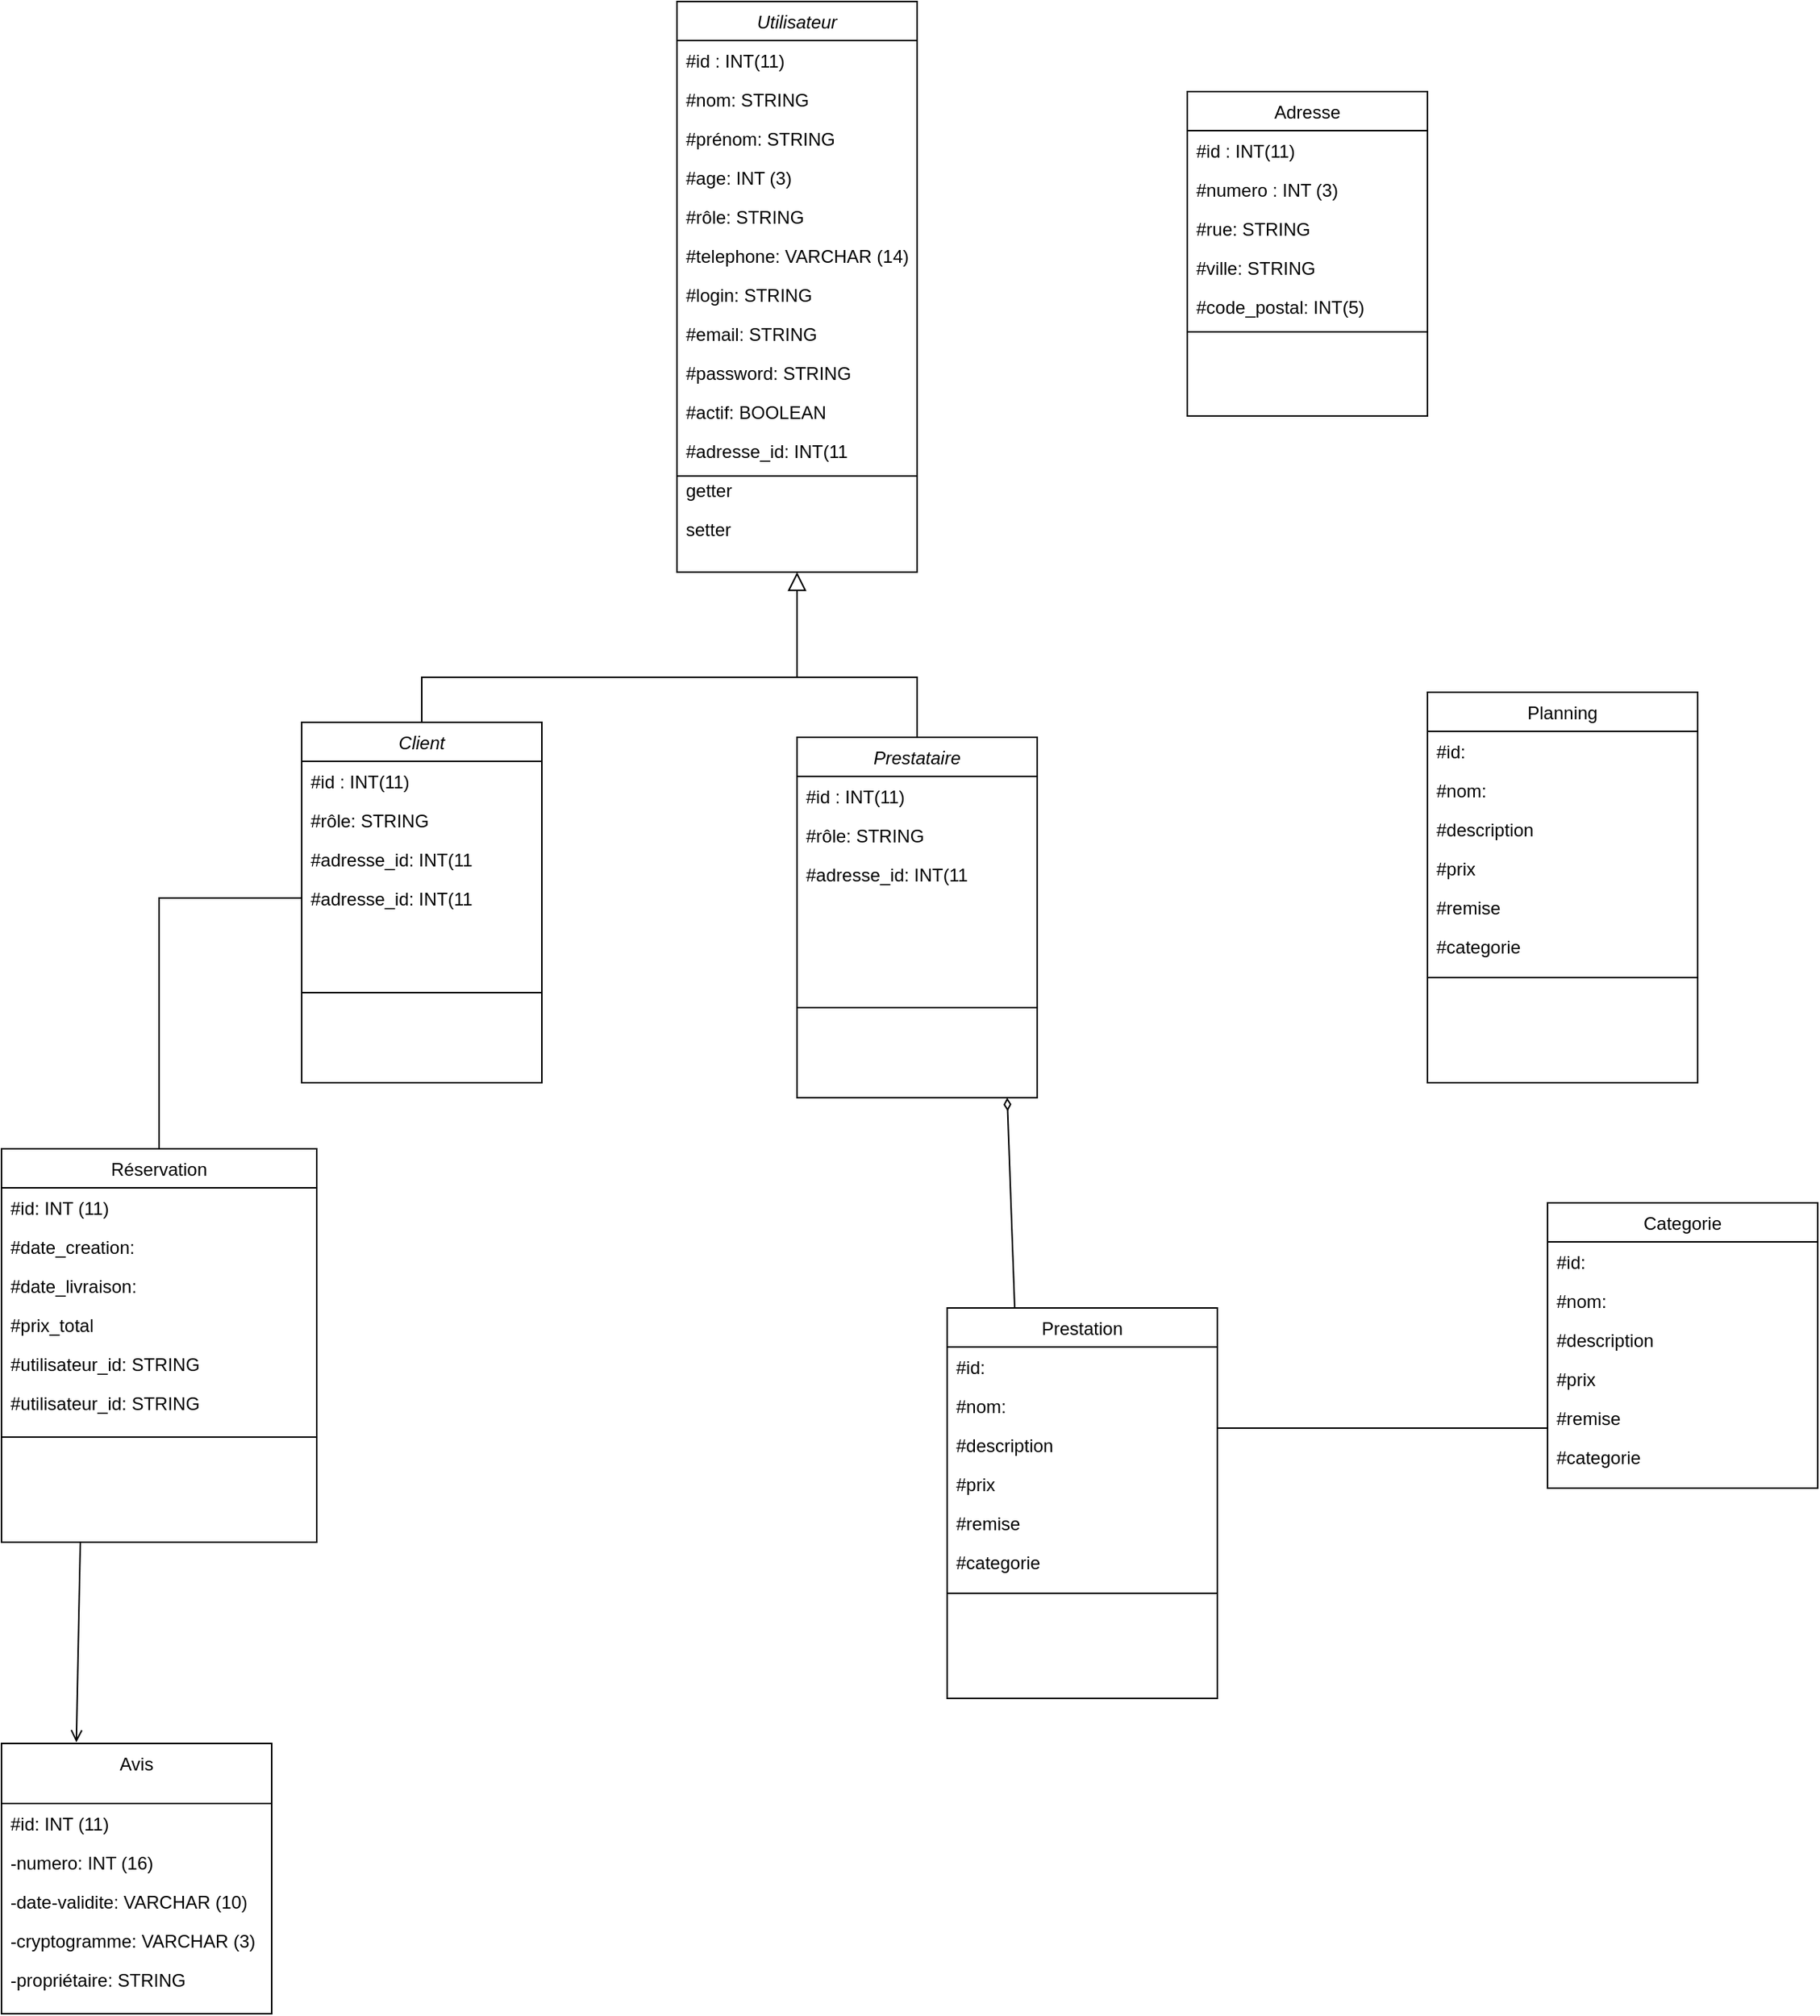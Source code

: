 <mxfile version="26.0.9">
  <diagram id="C5RBs43oDa-KdzZeNtuy" name="Page-1">
    <mxGraphModel dx="2153" dy="2835" grid="1" gridSize="10" guides="1" tooltips="1" connect="1" arrows="1" fold="1" page="1" pageScale="1" pageWidth="827" pageHeight="1169" math="0" shadow="0">
      <root>
        <mxCell id="WIyWlLk6GJQsqaUBKTNV-0" />
        <mxCell id="WIyWlLk6GJQsqaUBKTNV-1" parent="WIyWlLk6GJQsqaUBKTNV-0" />
        <mxCell id="zkfFHV4jXpPFQw0GAbJ--0" value="Utilisateur" style="swimlane;fontStyle=2;align=center;verticalAlign=top;childLayout=stackLayout;horizontal=1;startSize=26;horizontalStack=0;resizeParent=1;resizeLast=0;collapsible=1;marginBottom=0;rounded=0;shadow=0;strokeWidth=1;" parent="WIyWlLk6GJQsqaUBKTNV-1" vertex="1">
          <mxGeometry x="390" y="-1150" width="160" height="380" as="geometry">
            <mxRectangle x="230" y="140" width="160" height="26" as="alternateBounds" />
          </mxGeometry>
        </mxCell>
        <mxCell id="zkfFHV4jXpPFQw0GAbJ--1" value="#id : INT(11)" style="text;align=left;verticalAlign=top;spacingLeft=4;spacingRight=4;overflow=hidden;rotatable=0;points=[[0,0.5],[1,0.5]];portConstraint=eastwest;" parent="zkfFHV4jXpPFQw0GAbJ--0" vertex="1">
          <mxGeometry y="26" width="160" height="26" as="geometry" />
        </mxCell>
        <mxCell id="zkfFHV4jXpPFQw0GAbJ--2" value="#nom: STRING" style="text;align=left;verticalAlign=top;spacingLeft=4;spacingRight=4;overflow=hidden;rotatable=0;points=[[0,0.5],[1,0.5]];portConstraint=eastwest;rounded=0;shadow=0;html=0;" parent="zkfFHV4jXpPFQw0GAbJ--0" vertex="1">
          <mxGeometry y="52" width="160" height="26" as="geometry" />
        </mxCell>
        <mxCell id="zkfFHV4jXpPFQw0GAbJ--3" value="#prénom: STRING" style="text;align=left;verticalAlign=top;spacingLeft=4;spacingRight=4;overflow=hidden;rotatable=0;points=[[0,0.5],[1,0.5]];portConstraint=eastwest;rounded=0;shadow=0;html=0;" parent="zkfFHV4jXpPFQw0GAbJ--0" vertex="1">
          <mxGeometry y="78" width="160" height="26" as="geometry" />
        </mxCell>
        <mxCell id="09x6wX240GTnIhkP-kPZ-13" value="#age: INT (3)" style="text;align=left;verticalAlign=top;spacingLeft=4;spacingRight=4;overflow=hidden;rotatable=0;points=[[0,0.5],[1,0.5]];portConstraint=eastwest;rounded=0;shadow=0;html=0;" parent="zkfFHV4jXpPFQw0GAbJ--0" vertex="1">
          <mxGeometry y="104" width="160" height="26" as="geometry" />
        </mxCell>
        <mxCell id="09x6wX240GTnIhkP-kPZ-14" value="#rôle: STRING" style="text;align=left;verticalAlign=top;spacingLeft=4;spacingRight=4;overflow=hidden;rotatable=0;points=[[0,0.5],[1,0.5]];portConstraint=eastwest;rounded=0;shadow=0;html=0;" parent="zkfFHV4jXpPFQw0GAbJ--0" vertex="1">
          <mxGeometry y="130" width="160" height="26" as="geometry" />
        </mxCell>
        <mxCell id="09x6wX240GTnIhkP-kPZ-21" value="#telephone: VARCHAR (14)" style="text;align=left;verticalAlign=top;spacingLeft=4;spacingRight=4;overflow=hidden;rotatable=0;points=[[0,0.5],[1,0.5]];portConstraint=eastwest;rounded=0;shadow=0;html=0;" parent="zkfFHV4jXpPFQw0GAbJ--0" vertex="1">
          <mxGeometry y="156" width="160" height="26" as="geometry" />
        </mxCell>
        <mxCell id="09x6wX240GTnIhkP-kPZ-29" value="#login: STRING" style="text;align=left;verticalAlign=top;spacingLeft=4;spacingRight=4;overflow=hidden;rotatable=0;points=[[0,0.5],[1,0.5]];portConstraint=eastwest;rounded=0;shadow=0;html=0;" parent="zkfFHV4jXpPFQw0GAbJ--0" vertex="1">
          <mxGeometry y="182" width="160" height="26" as="geometry" />
        </mxCell>
        <mxCell id="09x6wX240GTnIhkP-kPZ-38" value="#email: STRING" style="text;align=left;verticalAlign=top;spacingLeft=4;spacingRight=4;overflow=hidden;rotatable=0;points=[[0,0.5],[1,0.5]];portConstraint=eastwest;rounded=0;shadow=0;html=0;" parent="zkfFHV4jXpPFQw0GAbJ--0" vertex="1">
          <mxGeometry y="208" width="160" height="26" as="geometry" />
        </mxCell>
        <mxCell id="09x6wX240GTnIhkP-kPZ-39" value="#password: STRING" style="text;align=left;verticalAlign=top;spacingLeft=4;spacingRight=4;overflow=hidden;rotatable=0;points=[[0,0.5],[1,0.5]];portConstraint=eastwest;rounded=0;shadow=0;html=0;" parent="zkfFHV4jXpPFQw0GAbJ--0" vertex="1">
          <mxGeometry y="234" width="160" height="26" as="geometry" />
        </mxCell>
        <mxCell id="09x6wX240GTnIhkP-kPZ-40" value="#actif: BOOLEAN" style="text;align=left;verticalAlign=top;spacingLeft=4;spacingRight=4;overflow=hidden;rotatable=0;points=[[0,0.5],[1,0.5]];portConstraint=eastwest;rounded=0;shadow=0;html=0;" parent="zkfFHV4jXpPFQw0GAbJ--0" vertex="1">
          <mxGeometry y="260" width="160" height="26" as="geometry" />
        </mxCell>
        <mxCell id="09x6wX240GTnIhkP-kPZ-41" value="#adresse_id: INT(11" style="text;align=left;verticalAlign=top;spacingLeft=4;spacingRight=4;overflow=hidden;rotatable=0;points=[[0,0.5],[1,0.5]];portConstraint=eastwest;rounded=0;shadow=0;html=0;" parent="zkfFHV4jXpPFQw0GAbJ--0" vertex="1">
          <mxGeometry y="286" width="160" height="26" as="geometry" />
        </mxCell>
        <mxCell id="09x6wX240GTnIhkP-kPZ-43" value="" style="endArrow=none;html=1;rounded=0;" parent="zkfFHV4jXpPFQw0GAbJ--0" edge="1">
          <mxGeometry width="50" height="50" relative="1" as="geometry">
            <mxPoint y="316" as="sourcePoint" />
            <mxPoint x="160" y="316" as="targetPoint" />
          </mxGeometry>
        </mxCell>
        <mxCell id="_Zfm9jwLy4W1q9WHlCT8-5" value="getter" style="text;align=left;verticalAlign=top;spacingLeft=4;spacingRight=4;overflow=hidden;rotatable=0;points=[[0,0.5],[1,0.5]];portConstraint=eastwest;rounded=0;shadow=0;html=0;" parent="zkfFHV4jXpPFQw0GAbJ--0" vertex="1">
          <mxGeometry y="312" width="160" height="26" as="geometry" />
        </mxCell>
        <mxCell id="_Zfm9jwLy4W1q9WHlCT8-20" value="setter" style="text;align=left;verticalAlign=top;spacingLeft=4;spacingRight=4;overflow=hidden;rotatable=0;points=[[0,0.5],[1,0.5]];portConstraint=eastwest;rounded=0;shadow=0;html=0;" parent="zkfFHV4jXpPFQw0GAbJ--0" vertex="1">
          <mxGeometry y="338" width="160" height="26" as="geometry" />
        </mxCell>
        <mxCell id="zkfFHV4jXpPFQw0GAbJ--6" value="Réservation" style="swimlane;fontStyle=0;align=center;verticalAlign=top;childLayout=stackLayout;horizontal=1;startSize=26;horizontalStack=0;resizeParent=1;resizeLast=0;collapsible=1;marginBottom=0;rounded=0;shadow=0;strokeWidth=1;" parent="WIyWlLk6GJQsqaUBKTNV-1" vertex="1">
          <mxGeometry x="-60" y="-386" width="210" height="262" as="geometry">
            <mxRectangle x="120" y="570" width="160" height="26" as="alternateBounds" />
          </mxGeometry>
        </mxCell>
        <mxCell id="zkfFHV4jXpPFQw0GAbJ--7" value="#id: INT (11)" style="text;align=left;verticalAlign=top;spacingLeft=4;spacingRight=4;overflow=hidden;rotatable=0;points=[[0,0.5],[1,0.5]];portConstraint=eastwest;" parent="zkfFHV4jXpPFQw0GAbJ--6" vertex="1">
          <mxGeometry y="26" width="210" height="26" as="geometry" />
        </mxCell>
        <mxCell id="zkfFHV4jXpPFQw0GAbJ--8" value="#date_creation: " style="text;align=left;verticalAlign=top;spacingLeft=4;spacingRight=4;overflow=hidden;rotatable=0;points=[[0,0.5],[1,0.5]];portConstraint=eastwest;rounded=0;shadow=0;html=0;" parent="zkfFHV4jXpPFQw0GAbJ--6" vertex="1">
          <mxGeometry y="52" width="210" height="26" as="geometry" />
        </mxCell>
        <mxCell id="09x6wX240GTnIhkP-kPZ-66" value="#date_livraison: " style="text;align=left;verticalAlign=top;spacingLeft=4;spacingRight=4;overflow=hidden;rotatable=0;points=[[0,0.5],[1,0.5]];portConstraint=eastwest;rounded=0;shadow=0;html=0;" parent="zkfFHV4jXpPFQw0GAbJ--6" vertex="1">
          <mxGeometry y="78" width="210" height="26" as="geometry" />
        </mxCell>
        <mxCell id="09x6wX240GTnIhkP-kPZ-71" value="#prix_total" style="text;align=left;verticalAlign=top;spacingLeft=4;spacingRight=4;overflow=hidden;rotatable=0;points=[[0,0.5],[1,0.5]];portConstraint=eastwest;rounded=0;shadow=0;html=0;" parent="zkfFHV4jXpPFQw0GAbJ--6" vertex="1">
          <mxGeometry y="104" width="210" height="26" as="geometry" />
        </mxCell>
        <mxCell id="_Zfm9jwLy4W1q9WHlCT8-0" value="#utilisateur_id: STRING" style="text;align=left;verticalAlign=top;spacingLeft=4;spacingRight=4;overflow=hidden;rotatable=0;points=[[0,0.5],[1,0.5]];portConstraint=eastwest;rounded=0;shadow=0;html=0;" parent="zkfFHV4jXpPFQw0GAbJ--6" vertex="1">
          <mxGeometry y="130" width="210" height="26" as="geometry" />
        </mxCell>
        <mxCell id="09x6wX240GTnIhkP-kPZ-72" value="#utilisateur_id: STRING" style="text;align=left;verticalAlign=top;spacingLeft=4;spacingRight=4;overflow=hidden;rotatable=0;points=[[0,0.5],[1,0.5]];portConstraint=eastwest;rounded=0;shadow=0;html=0;" parent="zkfFHV4jXpPFQw0GAbJ--6" vertex="1">
          <mxGeometry y="156" width="210" height="26" as="geometry" />
        </mxCell>
        <mxCell id="qEeKyHEhCAI6KiBk3C8H-24" value="" style="endArrow=none;html=1;rounded=0;" parent="zkfFHV4jXpPFQw0GAbJ--6" edge="1">
          <mxGeometry width="50" height="50" relative="1" as="geometry">
            <mxPoint y="192" as="sourcePoint" />
            <mxPoint x="210" y="192" as="targetPoint" />
          </mxGeometry>
        </mxCell>
        <mxCell id="zkfFHV4jXpPFQw0GAbJ--12" value="" style="endArrow=block;endSize=10;endFill=0;shadow=0;strokeWidth=1;rounded=0;curved=0;edgeStyle=elbowEdgeStyle;elbow=vertical;entryX=0.5;entryY=1;entryDx=0;entryDy=0;exitX=0.5;exitY=0;exitDx=0;exitDy=0;" parent="WIyWlLk6GJQsqaUBKTNV-1" source="Z0JYn2a-cfdWObl-iRzG-19" target="zkfFHV4jXpPFQw0GAbJ--0" edge="1">
          <mxGeometry width="160" relative="1" as="geometry">
            <mxPoint x="310" y="-630" as="sourcePoint" />
            <mxPoint x="439" y="-720" as="targetPoint" />
            <Array as="points">
              <mxPoint x="390" y="-700" />
            </Array>
          </mxGeometry>
        </mxCell>
        <mxCell id="zkfFHV4jXpPFQw0GAbJ--17" value="Adresse" style="swimlane;fontStyle=0;align=center;verticalAlign=top;childLayout=stackLayout;horizontal=1;startSize=26;horizontalStack=0;resizeParent=1;resizeLast=0;collapsible=1;marginBottom=0;rounded=0;shadow=0;strokeWidth=1;" parent="WIyWlLk6GJQsqaUBKTNV-1" vertex="1">
          <mxGeometry x="730" y="-1090" width="160" height="216" as="geometry">
            <mxRectangle x="550" y="140" width="160" height="26" as="alternateBounds" />
          </mxGeometry>
        </mxCell>
        <mxCell id="zkfFHV4jXpPFQw0GAbJ--18" value="#id : INT(11)" style="text;align=left;verticalAlign=top;spacingLeft=4;spacingRight=4;overflow=hidden;rotatable=0;points=[[0,0.5],[1,0.5]];portConstraint=eastwest;" parent="zkfFHV4jXpPFQw0GAbJ--17" vertex="1">
          <mxGeometry y="26" width="160" height="26" as="geometry" />
        </mxCell>
        <mxCell id="zkfFHV4jXpPFQw0GAbJ--19" value="#numero : INT (3)" style="text;align=left;verticalAlign=top;spacingLeft=4;spacingRight=4;overflow=hidden;rotatable=0;points=[[0,0.5],[1,0.5]];portConstraint=eastwest;rounded=0;shadow=0;html=0;" parent="zkfFHV4jXpPFQw0GAbJ--17" vertex="1">
          <mxGeometry y="52" width="160" height="26" as="geometry" />
        </mxCell>
        <mxCell id="zkfFHV4jXpPFQw0GAbJ--20" value="#rue: STRING" style="text;align=left;verticalAlign=top;spacingLeft=4;spacingRight=4;overflow=hidden;rotatable=0;points=[[0,0.5],[1,0.5]];portConstraint=eastwest;rounded=0;shadow=0;html=0;" parent="zkfFHV4jXpPFQw0GAbJ--17" vertex="1">
          <mxGeometry y="78" width="160" height="26" as="geometry" />
        </mxCell>
        <mxCell id="zkfFHV4jXpPFQw0GAbJ--21" value="#ville: STRING" style="text;align=left;verticalAlign=top;spacingLeft=4;spacingRight=4;overflow=hidden;rotatable=0;points=[[0,0.5],[1,0.5]];portConstraint=eastwest;rounded=0;shadow=0;html=0;" parent="zkfFHV4jXpPFQw0GAbJ--17" vertex="1">
          <mxGeometry y="104" width="160" height="26" as="geometry" />
        </mxCell>
        <mxCell id="zkfFHV4jXpPFQw0GAbJ--22" value="#code_postal: INT(5)" style="text;align=left;verticalAlign=top;spacingLeft=4;spacingRight=4;overflow=hidden;rotatable=0;points=[[0,0.5],[1,0.5]];portConstraint=eastwest;rounded=0;shadow=0;html=0;" parent="zkfFHV4jXpPFQw0GAbJ--17" vertex="1">
          <mxGeometry y="130" width="160" height="26" as="geometry" />
        </mxCell>
        <mxCell id="zkfFHV4jXpPFQw0GAbJ--23" value="" style="line;html=1;strokeWidth=1;align=left;verticalAlign=middle;spacingTop=-1;spacingLeft=3;spacingRight=3;rotatable=0;labelPosition=right;points=[];portConstraint=eastwest;" parent="zkfFHV4jXpPFQw0GAbJ--17" vertex="1">
          <mxGeometry y="156" width="160" height="8" as="geometry" />
        </mxCell>
        <mxCell id="09x6wX240GTnIhkP-kPZ-3" value="Prestation" style="swimlane;fontStyle=0;align=center;verticalAlign=top;childLayout=stackLayout;horizontal=1;startSize=26;horizontalStack=0;resizeParent=1;resizeLast=0;collapsible=1;marginBottom=0;rounded=0;shadow=0;strokeWidth=1;" parent="WIyWlLk6GJQsqaUBKTNV-1" vertex="1">
          <mxGeometry x="570" y="-280" width="180" height="260" as="geometry">
            <mxRectangle x="130" y="380" width="160" height="26" as="alternateBounds" />
          </mxGeometry>
        </mxCell>
        <mxCell id="09x6wX240GTnIhkP-kPZ-4" value="#id: " style="text;align=left;verticalAlign=top;spacingLeft=4;spacingRight=4;overflow=hidden;rotatable=0;points=[[0,0.5],[1,0.5]];portConstraint=eastwest;" parent="09x6wX240GTnIhkP-kPZ-3" vertex="1">
          <mxGeometry y="26" width="180" height="26" as="geometry" />
        </mxCell>
        <mxCell id="09x6wX240GTnIhkP-kPZ-76" value="#nom:" style="text;align=left;verticalAlign=top;spacingLeft=4;spacingRight=4;overflow=hidden;rotatable=0;points=[[0,0.5],[1,0.5]];portConstraint=eastwest;" parent="09x6wX240GTnIhkP-kPZ-3" vertex="1">
          <mxGeometry y="52" width="180" height="26" as="geometry" />
        </mxCell>
        <mxCell id="09x6wX240GTnIhkP-kPZ-80" value="#description" style="text;align=left;verticalAlign=top;spacingLeft=4;spacingRight=4;overflow=hidden;rotatable=0;points=[[0,0.5],[1,0.5]];portConstraint=eastwest;" parent="09x6wX240GTnIhkP-kPZ-3" vertex="1">
          <mxGeometry y="78" width="180" height="26" as="geometry" />
        </mxCell>
        <mxCell id="09x6wX240GTnIhkP-kPZ-81" value="#prix" style="text;align=left;verticalAlign=top;spacingLeft=4;spacingRight=4;overflow=hidden;rotatable=0;points=[[0,0.5],[1,0.5]];portConstraint=eastwest;" parent="09x6wX240GTnIhkP-kPZ-3" vertex="1">
          <mxGeometry y="104" width="180" height="26" as="geometry" />
        </mxCell>
        <mxCell id="09x6wX240GTnIhkP-kPZ-82" value="#remise" style="text;align=left;verticalAlign=top;spacingLeft=4;spacingRight=4;overflow=hidden;rotatable=0;points=[[0,0.5],[1,0.5]];portConstraint=eastwest;" parent="09x6wX240GTnIhkP-kPZ-3" vertex="1">
          <mxGeometry y="130" width="180" height="26" as="geometry" />
        </mxCell>
        <mxCell id="09x6wX240GTnIhkP-kPZ-87" value="#categorie" style="text;align=left;verticalAlign=top;spacingLeft=4;spacingRight=4;overflow=hidden;rotatable=0;points=[[0,0.5],[1,0.5]];portConstraint=eastwest;" parent="09x6wX240GTnIhkP-kPZ-3" vertex="1">
          <mxGeometry y="156" width="180" height="26" as="geometry" />
        </mxCell>
        <mxCell id="qEeKyHEhCAI6KiBk3C8H-23" value="" style="endArrow=none;html=1;rounded=0;" parent="09x6wX240GTnIhkP-kPZ-3" edge="1">
          <mxGeometry width="50" height="50" relative="1" as="geometry">
            <mxPoint y="190" as="sourcePoint" />
            <mxPoint x="180" y="190" as="targetPoint" />
          </mxGeometry>
        </mxCell>
        <mxCell id="Z0JYn2a-cfdWObl-iRzG-19" value="Client" style="swimlane;fontStyle=2;align=center;verticalAlign=top;childLayout=stackLayout;horizontal=1;startSize=26;horizontalStack=0;resizeParent=1;resizeLast=0;collapsible=1;marginBottom=0;rounded=0;shadow=0;strokeWidth=1;" parent="WIyWlLk6GJQsqaUBKTNV-1" vertex="1">
          <mxGeometry x="140" y="-670" width="160" height="240" as="geometry">
            <mxRectangle x="230" y="140" width="160" height="26" as="alternateBounds" />
          </mxGeometry>
        </mxCell>
        <mxCell id="Z0JYn2a-cfdWObl-iRzG-20" value="#id : INT(11)" style="text;align=left;verticalAlign=top;spacingLeft=4;spacingRight=4;overflow=hidden;rotatable=0;points=[[0,0.5],[1,0.5]];portConstraint=eastwest;" parent="Z0JYn2a-cfdWObl-iRzG-19" vertex="1">
          <mxGeometry y="26" width="160" height="26" as="geometry" />
        </mxCell>
        <mxCell id="Z0JYn2a-cfdWObl-iRzG-24" value="#rôle: STRING" style="text;align=left;verticalAlign=top;spacingLeft=4;spacingRight=4;overflow=hidden;rotatable=0;points=[[0,0.5],[1,0.5]];portConstraint=eastwest;rounded=0;shadow=0;html=0;" parent="Z0JYn2a-cfdWObl-iRzG-19" vertex="1">
          <mxGeometry y="52" width="160" height="26" as="geometry" />
        </mxCell>
        <mxCell id="LvpSkpxT_OZSYmMf9NfX-11" value="#adresse_id: INT(11" style="text;align=left;verticalAlign=top;spacingLeft=4;spacingRight=4;overflow=hidden;rotatable=0;points=[[0,0.5],[1,0.5]];portConstraint=eastwest;rounded=0;shadow=0;html=0;" vertex="1" parent="Z0JYn2a-cfdWObl-iRzG-19">
          <mxGeometry y="78" width="160" height="26" as="geometry" />
        </mxCell>
        <mxCell id="Z0JYn2a-cfdWObl-iRzG-30" value="#adresse_id: INT(11" style="text;align=left;verticalAlign=top;spacingLeft=4;spacingRight=4;overflow=hidden;rotatable=0;points=[[0,0.5],[1,0.5]];portConstraint=eastwest;rounded=0;shadow=0;html=0;" parent="Z0JYn2a-cfdWObl-iRzG-19" vertex="1">
          <mxGeometry y="104" width="160" height="26" as="geometry" />
        </mxCell>
        <mxCell id="Z0JYn2a-cfdWObl-iRzG-31" value="" style="endArrow=none;html=1;rounded=0;" parent="Z0JYn2a-cfdWObl-iRzG-19" edge="1">
          <mxGeometry width="50" height="50" relative="1" as="geometry">
            <mxPoint y="180" as="sourcePoint" />
            <mxPoint x="160" y="180" as="targetPoint" />
          </mxGeometry>
        </mxCell>
        <mxCell id="qEeKyHEhCAI6KiBk3C8H-1" value="Prestataire" style="swimlane;fontStyle=2;align=center;verticalAlign=top;childLayout=stackLayout;horizontal=1;startSize=26;horizontalStack=0;resizeParent=1;resizeLast=0;collapsible=1;marginBottom=0;rounded=0;shadow=0;strokeWidth=1;" parent="WIyWlLk6GJQsqaUBKTNV-1" vertex="1">
          <mxGeometry x="470" y="-660" width="160" height="240" as="geometry">
            <mxRectangle x="230" y="140" width="160" height="26" as="alternateBounds" />
          </mxGeometry>
        </mxCell>
        <mxCell id="qEeKyHEhCAI6KiBk3C8H-2" value="#id : INT(11)" style="text;align=left;verticalAlign=top;spacingLeft=4;spacingRight=4;overflow=hidden;rotatable=0;points=[[0,0.5],[1,0.5]];portConstraint=eastwest;" parent="qEeKyHEhCAI6KiBk3C8H-1" vertex="1">
          <mxGeometry y="26" width="160" height="26" as="geometry" />
        </mxCell>
        <mxCell id="qEeKyHEhCAI6KiBk3C8H-3" value="#rôle: STRING" style="text;align=left;verticalAlign=top;spacingLeft=4;spacingRight=4;overflow=hidden;rotatable=0;points=[[0,0.5],[1,0.5]];portConstraint=eastwest;rounded=0;shadow=0;html=0;" parent="qEeKyHEhCAI6KiBk3C8H-1" vertex="1">
          <mxGeometry y="52" width="160" height="26" as="geometry" />
        </mxCell>
        <mxCell id="qEeKyHEhCAI6KiBk3C8H-4" value="#adresse_id: INT(11" style="text;align=left;verticalAlign=top;spacingLeft=4;spacingRight=4;overflow=hidden;rotatable=0;points=[[0,0.5],[1,0.5]];portConstraint=eastwest;rounded=0;shadow=0;html=0;" parent="qEeKyHEhCAI6KiBk3C8H-1" vertex="1">
          <mxGeometry y="78" width="160" height="26" as="geometry" />
        </mxCell>
        <mxCell id="qEeKyHEhCAI6KiBk3C8H-6" value="" style="endArrow=none;html=1;rounded=0;" parent="qEeKyHEhCAI6KiBk3C8H-1" edge="1">
          <mxGeometry width="50" height="50" relative="1" as="geometry">
            <mxPoint y="180" as="sourcePoint" />
            <mxPoint x="160" y="180" as="targetPoint" />
          </mxGeometry>
        </mxCell>
        <mxCell id="qEeKyHEhCAI6KiBk3C8H-8" value="" style="endArrow=none;html=1;rounded=0;" parent="WIyWlLk6GJQsqaUBKTNV-1" source="qEeKyHEhCAI6KiBk3C8H-1" edge="1">
          <mxGeometry width="50" height="50" relative="1" as="geometry">
            <mxPoint x="600" y="-642" as="sourcePoint" />
            <mxPoint x="470" y="-700" as="targetPoint" />
            <Array as="points">
              <mxPoint x="550" y="-700" />
            </Array>
          </mxGeometry>
        </mxCell>
        <mxCell id="qEeKyHEhCAI6KiBk3C8H-16" value="Categorie" style="swimlane;fontStyle=0;align=center;verticalAlign=top;childLayout=stackLayout;horizontal=1;startSize=26;horizontalStack=0;resizeParent=1;resizeLast=0;collapsible=1;marginBottom=0;rounded=0;shadow=0;strokeWidth=1;" parent="WIyWlLk6GJQsqaUBKTNV-1" vertex="1">
          <mxGeometry x="970" y="-350" width="180" height="190" as="geometry">
            <mxRectangle x="130" y="380" width="160" height="26" as="alternateBounds" />
          </mxGeometry>
        </mxCell>
        <mxCell id="qEeKyHEhCAI6KiBk3C8H-17" value="#id: " style="text;align=left;verticalAlign=top;spacingLeft=4;spacingRight=4;overflow=hidden;rotatable=0;points=[[0,0.5],[1,0.5]];portConstraint=eastwest;" parent="qEeKyHEhCAI6KiBk3C8H-16" vertex="1">
          <mxGeometry y="26" width="180" height="26" as="geometry" />
        </mxCell>
        <mxCell id="qEeKyHEhCAI6KiBk3C8H-18" value="#nom:" style="text;align=left;verticalAlign=top;spacingLeft=4;spacingRight=4;overflow=hidden;rotatable=0;points=[[0,0.5],[1,0.5]];portConstraint=eastwest;" parent="qEeKyHEhCAI6KiBk3C8H-16" vertex="1">
          <mxGeometry y="52" width="180" height="26" as="geometry" />
        </mxCell>
        <mxCell id="qEeKyHEhCAI6KiBk3C8H-19" value="#description" style="text;align=left;verticalAlign=top;spacingLeft=4;spacingRight=4;overflow=hidden;rotatable=0;points=[[0,0.5],[1,0.5]];portConstraint=eastwest;" parent="qEeKyHEhCAI6KiBk3C8H-16" vertex="1">
          <mxGeometry y="78" width="180" height="26" as="geometry" />
        </mxCell>
        <mxCell id="qEeKyHEhCAI6KiBk3C8H-20" value="#prix" style="text;align=left;verticalAlign=top;spacingLeft=4;spacingRight=4;overflow=hidden;rotatable=0;points=[[0,0.5],[1,0.5]];portConstraint=eastwest;" parent="qEeKyHEhCAI6KiBk3C8H-16" vertex="1">
          <mxGeometry y="104" width="180" height="26" as="geometry" />
        </mxCell>
        <mxCell id="qEeKyHEhCAI6KiBk3C8H-21" value="#remise" style="text;align=left;verticalAlign=top;spacingLeft=4;spacingRight=4;overflow=hidden;rotatable=0;points=[[0,0.5],[1,0.5]];portConstraint=eastwest;" parent="qEeKyHEhCAI6KiBk3C8H-16" vertex="1">
          <mxGeometry y="130" width="180" height="26" as="geometry" />
        </mxCell>
        <mxCell id="qEeKyHEhCAI6KiBk3C8H-22" value="#categorie" style="text;align=left;verticalAlign=top;spacingLeft=4;spacingRight=4;overflow=hidden;rotatable=0;points=[[0,0.5],[1,0.5]];portConstraint=eastwest;" parent="qEeKyHEhCAI6KiBk3C8H-16" vertex="1">
          <mxGeometry y="156" width="180" height="26" as="geometry" />
        </mxCell>
        <mxCell id="qEeKyHEhCAI6KiBk3C8H-25" value="Planning" style="swimlane;fontStyle=0;align=center;verticalAlign=top;childLayout=stackLayout;horizontal=1;startSize=26;horizontalStack=0;resizeParent=1;resizeLast=0;collapsible=1;marginBottom=0;rounded=0;shadow=0;strokeWidth=1;" parent="WIyWlLk6GJQsqaUBKTNV-1" vertex="1">
          <mxGeometry x="890" y="-690" width="180" height="260" as="geometry">
            <mxRectangle x="130" y="380" width="160" height="26" as="alternateBounds" />
          </mxGeometry>
        </mxCell>
        <mxCell id="qEeKyHEhCAI6KiBk3C8H-26" value="#id: " style="text;align=left;verticalAlign=top;spacingLeft=4;spacingRight=4;overflow=hidden;rotatable=0;points=[[0,0.5],[1,0.5]];portConstraint=eastwest;" parent="qEeKyHEhCAI6KiBk3C8H-25" vertex="1">
          <mxGeometry y="26" width="180" height="26" as="geometry" />
        </mxCell>
        <mxCell id="qEeKyHEhCAI6KiBk3C8H-27" value="#nom:" style="text;align=left;verticalAlign=top;spacingLeft=4;spacingRight=4;overflow=hidden;rotatable=0;points=[[0,0.5],[1,0.5]];portConstraint=eastwest;" parent="qEeKyHEhCAI6KiBk3C8H-25" vertex="1">
          <mxGeometry y="52" width="180" height="26" as="geometry" />
        </mxCell>
        <mxCell id="qEeKyHEhCAI6KiBk3C8H-28" value="#description" style="text;align=left;verticalAlign=top;spacingLeft=4;spacingRight=4;overflow=hidden;rotatable=0;points=[[0,0.5],[1,0.5]];portConstraint=eastwest;" parent="qEeKyHEhCAI6KiBk3C8H-25" vertex="1">
          <mxGeometry y="78" width="180" height="26" as="geometry" />
        </mxCell>
        <mxCell id="qEeKyHEhCAI6KiBk3C8H-29" value="#prix" style="text;align=left;verticalAlign=top;spacingLeft=4;spacingRight=4;overflow=hidden;rotatable=0;points=[[0,0.5],[1,0.5]];portConstraint=eastwest;" parent="qEeKyHEhCAI6KiBk3C8H-25" vertex="1">
          <mxGeometry y="104" width="180" height="26" as="geometry" />
        </mxCell>
        <mxCell id="qEeKyHEhCAI6KiBk3C8H-30" value="#remise" style="text;align=left;verticalAlign=top;spacingLeft=4;spacingRight=4;overflow=hidden;rotatable=0;points=[[0,0.5],[1,0.5]];portConstraint=eastwest;" parent="qEeKyHEhCAI6KiBk3C8H-25" vertex="1">
          <mxGeometry y="130" width="180" height="26" as="geometry" />
        </mxCell>
        <mxCell id="qEeKyHEhCAI6KiBk3C8H-31" value="#categorie" style="text;align=left;verticalAlign=top;spacingLeft=4;spacingRight=4;overflow=hidden;rotatable=0;points=[[0,0.5],[1,0.5]];portConstraint=eastwest;" parent="qEeKyHEhCAI6KiBk3C8H-25" vertex="1">
          <mxGeometry y="156" width="180" height="26" as="geometry" />
        </mxCell>
        <mxCell id="qEeKyHEhCAI6KiBk3C8H-32" value="" style="endArrow=none;html=1;rounded=0;" parent="qEeKyHEhCAI6KiBk3C8H-25" edge="1">
          <mxGeometry width="50" height="50" relative="1" as="geometry">
            <mxPoint y="190" as="sourcePoint" />
            <mxPoint x="180" y="190" as="targetPoint" />
          </mxGeometry>
        </mxCell>
        <mxCell id="qEeKyHEhCAI6KiBk3C8H-33" value="Avis" style="swimlane;fontStyle=0;align=center;verticalAlign=top;childLayout=stackLayout;horizontal=1;startSize=40;horizontalStack=0;resizeParent=1;resizeLast=0;collapsible=1;marginBottom=0;rounded=0;shadow=0;strokeWidth=1;" parent="WIyWlLk6GJQsqaUBKTNV-1" vertex="1">
          <mxGeometry x="-60" y="10" width="180" height="180" as="geometry">
            <mxRectangle x="340" y="380" width="170" height="26" as="alternateBounds" />
          </mxGeometry>
        </mxCell>
        <mxCell id="qEeKyHEhCAI6KiBk3C8H-34" value="#id: INT (11)" style="text;align=left;verticalAlign=top;spacingLeft=4;spacingRight=4;overflow=hidden;rotatable=0;points=[[0,0.5],[1,0.5]];portConstraint=eastwest;" parent="qEeKyHEhCAI6KiBk3C8H-33" vertex="1">
          <mxGeometry y="40" width="180" height="26" as="geometry" />
        </mxCell>
        <mxCell id="qEeKyHEhCAI6KiBk3C8H-35" value="-numero: INT (16)" style="text;align=left;verticalAlign=top;spacingLeft=4;spacingRight=4;overflow=hidden;rotatable=0;points=[[0,0.5],[1,0.5]];portConstraint=eastwest;" parent="qEeKyHEhCAI6KiBk3C8H-33" vertex="1">
          <mxGeometry y="66" width="180" height="26" as="geometry" />
        </mxCell>
        <mxCell id="qEeKyHEhCAI6KiBk3C8H-36" value="-date-validite: VARCHAR (10)" style="text;align=left;verticalAlign=top;spacingLeft=4;spacingRight=4;overflow=hidden;rotatable=0;points=[[0,0.5],[1,0.5]];portConstraint=eastwest;" parent="qEeKyHEhCAI6KiBk3C8H-33" vertex="1">
          <mxGeometry y="92" width="180" height="26" as="geometry" />
        </mxCell>
        <mxCell id="qEeKyHEhCAI6KiBk3C8H-37" value="-cryptogramme: VARCHAR (3)" style="text;align=left;verticalAlign=top;spacingLeft=4;spacingRight=4;overflow=hidden;rotatable=0;points=[[0,0.5],[1,0.5]];portConstraint=eastwest;" parent="qEeKyHEhCAI6KiBk3C8H-33" vertex="1">
          <mxGeometry y="118" width="180" height="26" as="geometry" />
        </mxCell>
        <mxCell id="qEeKyHEhCAI6KiBk3C8H-38" value="-propriétaire: STRING" style="text;align=left;verticalAlign=top;spacingLeft=4;spacingRight=4;overflow=hidden;rotatable=0;points=[[0,0.5],[1,0.5]];portConstraint=eastwest;" parent="qEeKyHEhCAI6KiBk3C8H-33" vertex="1">
          <mxGeometry y="144" width="180" height="26" as="geometry" />
        </mxCell>
        <mxCell id="LvpSkpxT_OZSYmMf9NfX-2" value="" style="endArrow=diamondThin;html=1;rounded=0;exitX=0.25;exitY=0;exitDx=0;exitDy=0;endFill=0;strokeWidth=1;startSize=6;" edge="1" parent="WIyWlLk6GJQsqaUBKTNV-1" source="09x6wX240GTnIhkP-kPZ-3">
          <mxGeometry width="50" height="50" relative="1" as="geometry">
            <mxPoint x="660" y="-350" as="sourcePoint" />
            <mxPoint x="610" y="-420" as="targetPoint" />
          </mxGeometry>
        </mxCell>
        <mxCell id="LvpSkpxT_OZSYmMf9NfX-8" value="" style="endArrow=none;endSize=10;endFill=0;shadow=0;strokeWidth=1;rounded=0;curved=0;edgeStyle=elbowEdgeStyle;elbow=vertical;entryX=0;entryY=0.769;entryDx=0;entryDy=0;entryPerimeter=0;startFill=0;" edge="1" parent="WIyWlLk6GJQsqaUBKTNV-1" target="qEeKyHEhCAI6KiBk3C8H-21">
          <mxGeometry width="160" relative="1" as="geometry">
            <mxPoint x="750" y="-200" as="sourcePoint" />
            <mxPoint x="960" y="-200" as="targetPoint" />
            <Array as="points">
              <mxPoint x="900" y="-200" />
            </Array>
          </mxGeometry>
        </mxCell>
        <mxCell id="LvpSkpxT_OZSYmMf9NfX-9" value="" style="endArrow=open;html=1;rounded=0;entryX=0.277;entryY=-0.004;entryDx=0;entryDy=0;entryPerimeter=0;strokeColor=default;endFill=0;exitX=0.25;exitY=1;exitDx=0;exitDy=0;" edge="1" parent="WIyWlLk6GJQsqaUBKTNV-1" source="zkfFHV4jXpPFQw0GAbJ--6" target="qEeKyHEhCAI6KiBk3C8H-33">
          <mxGeometry width="50" height="50" relative="1" as="geometry">
            <mxPoint x="270" y="-90" as="sourcePoint" />
            <mxPoint x="370" y="-90" as="targetPoint" />
          </mxGeometry>
        </mxCell>
        <mxCell id="LvpSkpxT_OZSYmMf9NfX-14" value="" style="endArrow=none;html=1;rounded=0;entryX=0.5;entryY=0;entryDx=0;entryDy=0;exitX=0;exitY=0.5;exitDx=0;exitDy=0;edgeStyle=orthogonalEdgeStyle;" edge="1" parent="WIyWlLk6GJQsqaUBKTNV-1" source="Z0JYn2a-cfdWObl-iRzG-30" target="zkfFHV4jXpPFQw0GAbJ--6">
          <mxGeometry width="50" height="50" relative="1" as="geometry">
            <mxPoint x="210" y="-280" as="sourcePoint" />
            <mxPoint x="260" y="-330" as="targetPoint" />
          </mxGeometry>
        </mxCell>
      </root>
    </mxGraphModel>
  </diagram>
</mxfile>
